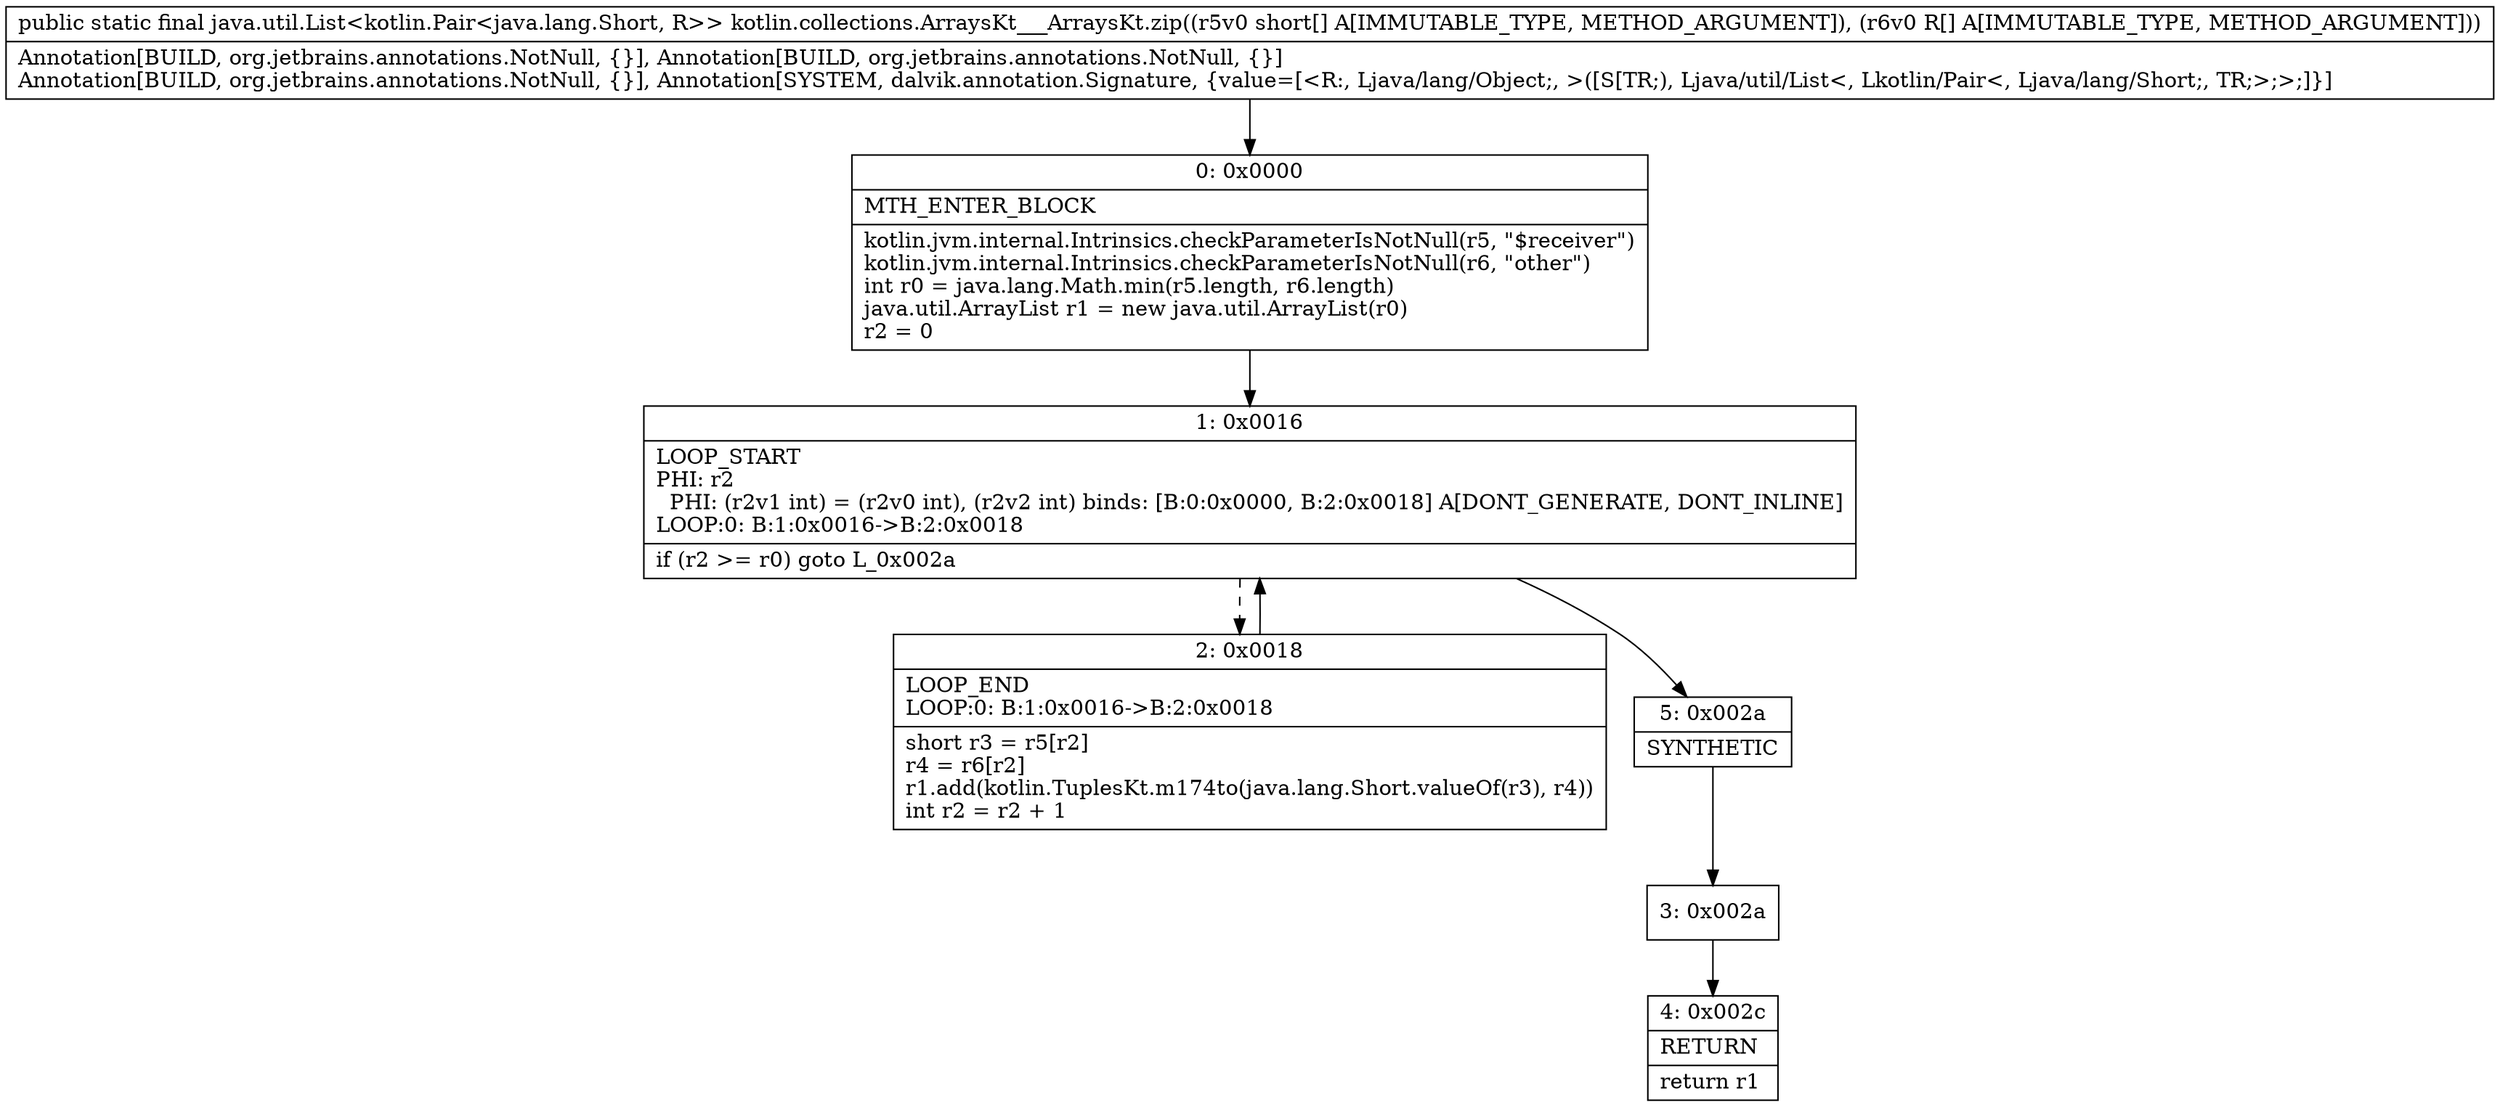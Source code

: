 digraph "CFG forkotlin.collections.ArraysKt___ArraysKt.zip([S[Ljava\/lang\/Object;)Ljava\/util\/List;" {
Node_0 [shape=record,label="{0\:\ 0x0000|MTH_ENTER_BLOCK\l|kotlin.jvm.internal.Intrinsics.checkParameterIsNotNull(r5, \"$receiver\")\lkotlin.jvm.internal.Intrinsics.checkParameterIsNotNull(r6, \"other\")\lint r0 = java.lang.Math.min(r5.length, r6.length)\ljava.util.ArrayList r1 = new java.util.ArrayList(r0)\lr2 = 0\l}"];
Node_1 [shape=record,label="{1\:\ 0x0016|LOOP_START\lPHI: r2 \l  PHI: (r2v1 int) = (r2v0 int), (r2v2 int) binds: [B:0:0x0000, B:2:0x0018] A[DONT_GENERATE, DONT_INLINE]\lLOOP:0: B:1:0x0016\-\>B:2:0x0018\l|if (r2 \>= r0) goto L_0x002a\l}"];
Node_2 [shape=record,label="{2\:\ 0x0018|LOOP_END\lLOOP:0: B:1:0x0016\-\>B:2:0x0018\l|short r3 = r5[r2]\lr4 = r6[r2]\lr1.add(kotlin.TuplesKt.m174to(java.lang.Short.valueOf(r3), r4))\lint r2 = r2 + 1\l}"];
Node_3 [shape=record,label="{3\:\ 0x002a}"];
Node_4 [shape=record,label="{4\:\ 0x002c|RETURN\l|return r1\l}"];
Node_5 [shape=record,label="{5\:\ 0x002a|SYNTHETIC\l}"];
MethodNode[shape=record,label="{public static final java.util.List\<kotlin.Pair\<java.lang.Short, R\>\> kotlin.collections.ArraysKt___ArraysKt.zip((r5v0 short[] A[IMMUTABLE_TYPE, METHOD_ARGUMENT]), (r6v0 R[] A[IMMUTABLE_TYPE, METHOD_ARGUMENT]))  | Annotation[BUILD, org.jetbrains.annotations.NotNull, \{\}], Annotation[BUILD, org.jetbrains.annotations.NotNull, \{\}]\lAnnotation[BUILD, org.jetbrains.annotations.NotNull, \{\}], Annotation[SYSTEM, dalvik.annotation.Signature, \{value=[\<R:, Ljava\/lang\/Object;, \>([S[TR;), Ljava\/util\/List\<, Lkotlin\/Pair\<, Ljava\/lang\/Short;, TR;\>;\>;]\}]\l}"];
MethodNode -> Node_0;
Node_0 -> Node_1;
Node_1 -> Node_2[style=dashed];
Node_1 -> Node_5;
Node_2 -> Node_1;
Node_3 -> Node_4;
Node_5 -> Node_3;
}

